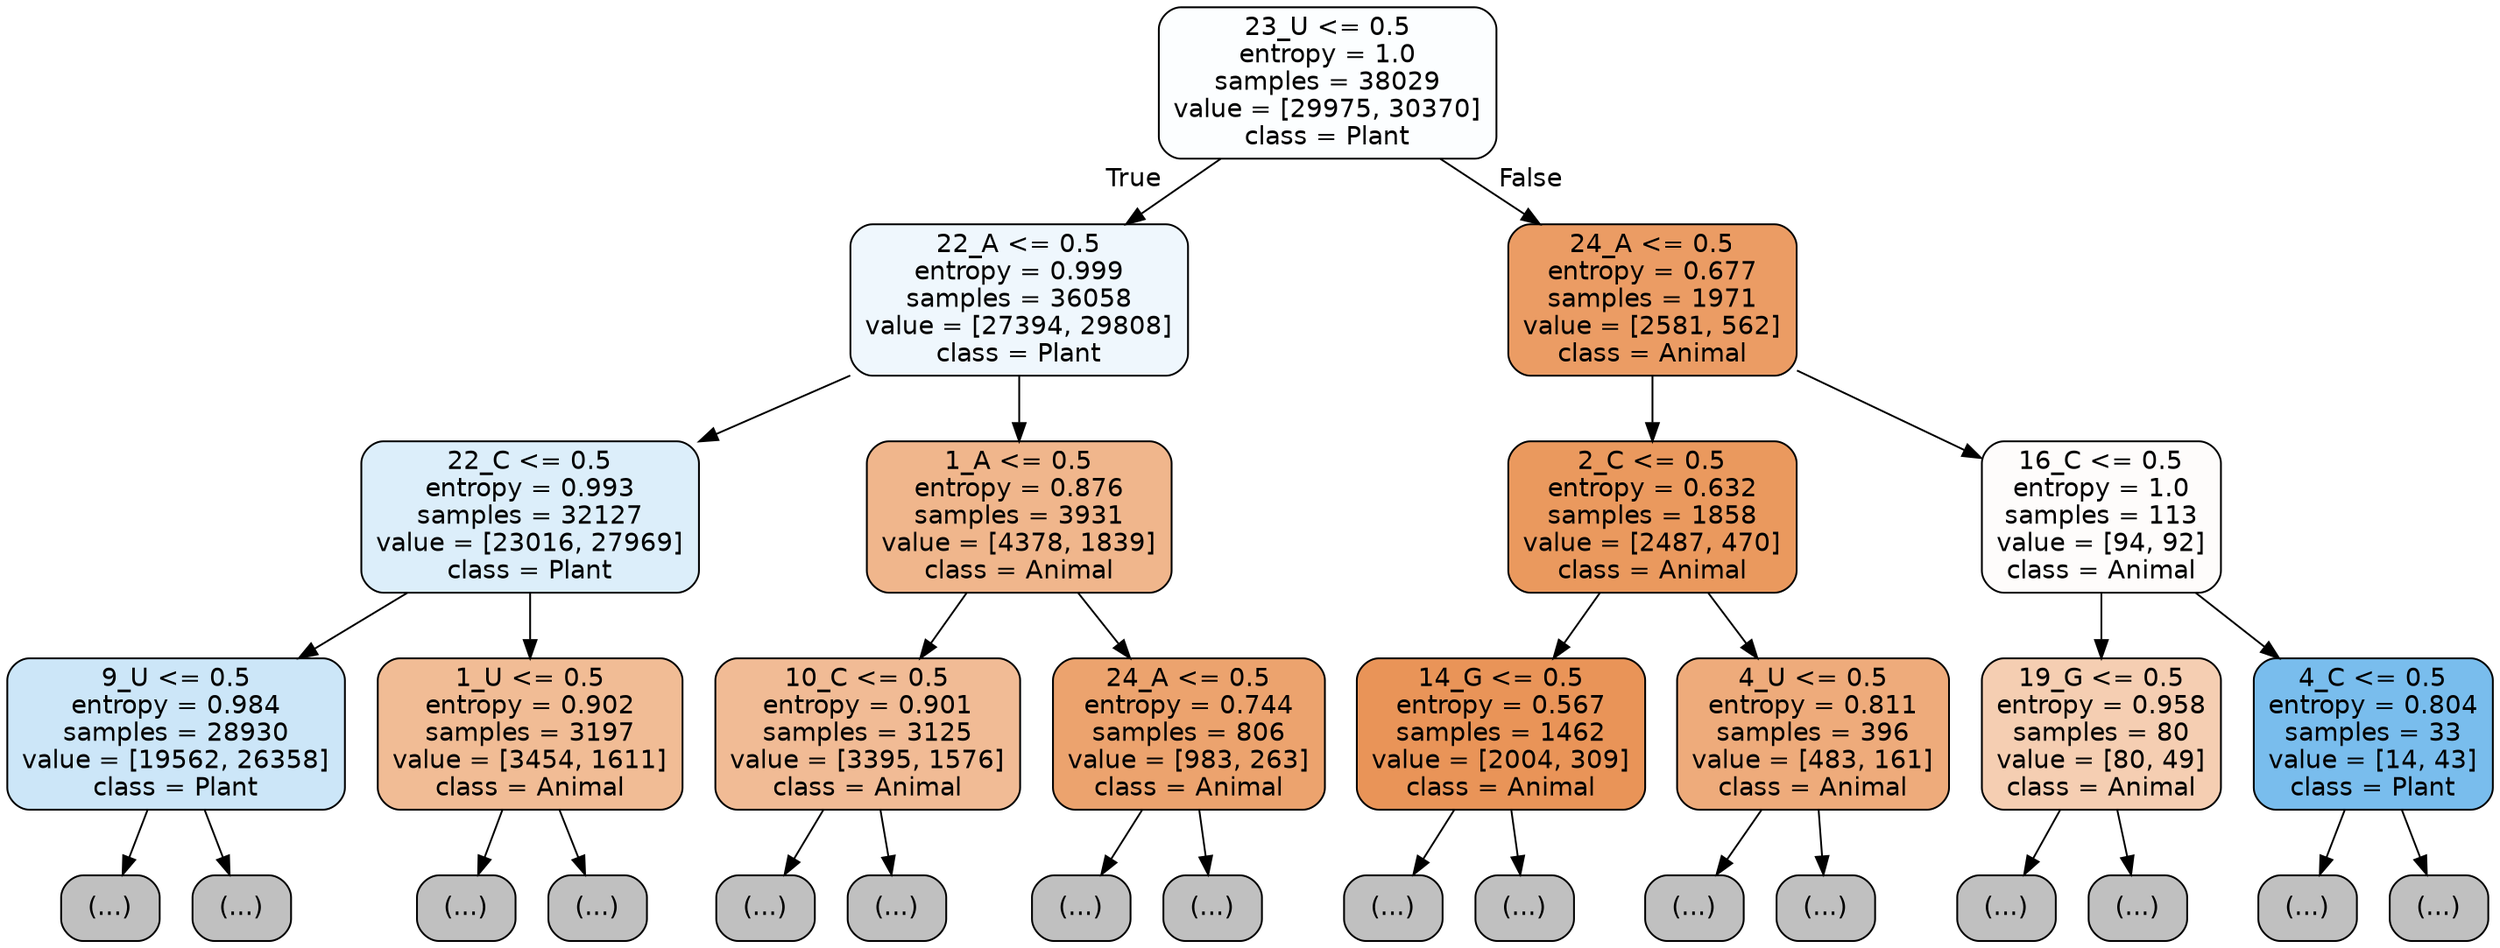 digraph Tree {
node [shape=box, style="filled, rounded", color="black", fontname="helvetica"] ;
edge [fontname="helvetica"] ;
0 [label="23_U <= 0.5\nentropy = 1.0\nsamples = 38029\nvalue = [29975, 30370]\nclass = Plant", fillcolor="#fcfeff"] ;
1 [label="22_A <= 0.5\nentropy = 0.999\nsamples = 36058\nvalue = [27394, 29808]\nclass = Plant", fillcolor="#eff7fd"] ;
0 -> 1 [labeldistance=2.5, labelangle=45, headlabel="True"] ;
2 [label="22_C <= 0.5\nentropy = 0.993\nsamples = 32127\nvalue = [23016, 27969]\nclass = Plant", fillcolor="#dceefa"] ;
1 -> 2 ;
3 [label="9_U <= 0.5\nentropy = 0.984\nsamples = 28930\nvalue = [19562, 26358]\nclass = Plant", fillcolor="#cce6f8"] ;
2 -> 3 ;
4 [label="(...)", fillcolor="#C0C0C0"] ;
3 -> 4 ;
9001 [label="(...)", fillcolor="#C0C0C0"] ;
3 -> 9001 ;
12536 [label="1_U <= 0.5\nentropy = 0.902\nsamples = 3197\nvalue = [3454, 1611]\nclass = Animal", fillcolor="#f1bc95"] ;
2 -> 12536 ;
12537 [label="(...)", fillcolor="#C0C0C0"] ;
12536 -> 12537 ;
13366 [label="(...)", fillcolor="#C0C0C0"] ;
12536 -> 13366 ;
14225 [label="1_A <= 0.5\nentropy = 0.876\nsamples = 3931\nvalue = [4378, 1839]\nclass = Animal", fillcolor="#f0b68c"] ;
1 -> 14225 ;
14226 [label="10_C <= 0.5\nentropy = 0.901\nsamples = 3125\nvalue = [3395, 1576]\nclass = Animal", fillcolor="#f1bb95"] ;
14225 -> 14226 ;
14227 [label="(...)", fillcolor="#C0C0C0"] ;
14226 -> 14227 ;
15318 [label="(...)", fillcolor="#C0C0C0"] ;
14226 -> 15318 ;
15689 [label="24_A <= 0.5\nentropy = 0.744\nsamples = 806\nvalue = [983, 263]\nclass = Animal", fillcolor="#eca36e"] ;
14225 -> 15689 ;
15690 [label="(...)", fillcolor="#C0C0C0"] ;
15689 -> 15690 ;
16083 [label="(...)", fillcolor="#C0C0C0"] ;
15689 -> 16083 ;
16106 [label="24_A <= 0.5\nentropy = 0.677\nsamples = 1971\nvalue = [2581, 562]\nclass = Animal", fillcolor="#eb9c64"] ;
0 -> 16106 [labeldistance=2.5, labelangle=-45, headlabel="False"] ;
16107 [label="2_C <= 0.5\nentropy = 0.632\nsamples = 1858\nvalue = [2487, 470]\nclass = Animal", fillcolor="#ea995e"] ;
16106 -> 16107 ;
16108 [label="14_G <= 0.5\nentropy = 0.567\nsamples = 1462\nvalue = [2004, 309]\nclass = Animal", fillcolor="#e99458"] ;
16107 -> 16108 ;
16109 [label="(...)", fillcolor="#C0C0C0"] ;
16108 -> 16109 ;
16474 [label="(...)", fillcolor="#C0C0C0"] ;
16108 -> 16474 ;
16607 [label="4_U <= 0.5\nentropy = 0.811\nsamples = 396\nvalue = [483, 161]\nclass = Animal", fillcolor="#eeab7b"] ;
16107 -> 16607 ;
16608 [label="(...)", fillcolor="#C0C0C0"] ;
16607 -> 16608 ;
16731 [label="(...)", fillcolor="#C0C0C0"] ;
16607 -> 16731 ;
16746 [label="16_C <= 0.5\nentropy = 1.0\nsamples = 113\nvalue = [94, 92]\nclass = Animal", fillcolor="#fefcfb"] ;
16106 -> 16746 ;
16747 [label="19_G <= 0.5\nentropy = 0.958\nsamples = 80\nvalue = [80, 49]\nclass = Animal", fillcolor="#f5ceb2"] ;
16746 -> 16747 ;
16748 [label="(...)", fillcolor="#C0C0C0"] ;
16747 -> 16748 ;
16785 [label="(...)", fillcolor="#C0C0C0"] ;
16747 -> 16785 ;
16802 [label="4_C <= 0.5\nentropy = 0.804\nsamples = 33\nvalue = [14, 43]\nclass = Plant", fillcolor="#79bded"] ;
16746 -> 16802 ;
16803 [label="(...)", fillcolor="#C0C0C0"] ;
16802 -> 16803 ;
16816 [label="(...)", fillcolor="#C0C0C0"] ;
16802 -> 16816 ;
}